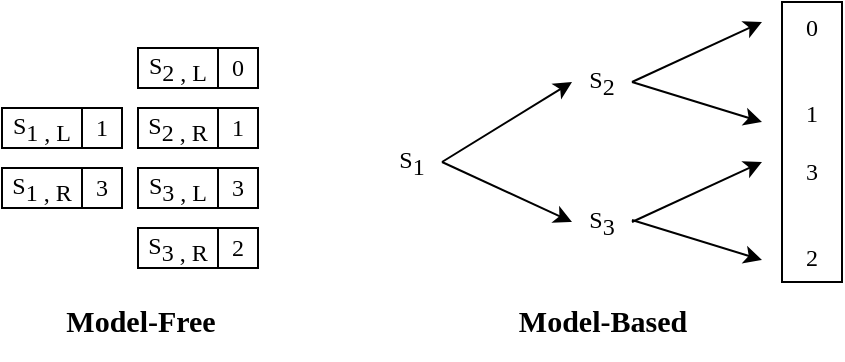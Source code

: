 <mxfile version="20.6.0" type="github">
  <diagram id="vQhc-LN_o8leNg1Mxk0Y" name="Seite-1">
    <mxGraphModel dx="2066" dy="1014" grid="1" gridSize="10" guides="1" tooltips="1" connect="1" arrows="1" fold="1" page="1" pageScale="1" pageWidth="827" pageHeight="1169" math="0" shadow="0">
      <root>
        <mxCell id="0" />
        <mxCell id="1" parent="0" />
        <mxCell id="opA1cYsUA3QZYckgHqJ2-53" value="S&lt;sub style=&quot;font-size: 12px;&quot;&gt;1 , L&lt;/sub&gt;" style="rounded=0;whiteSpace=wrap;html=1;fontSize=12;fontFamily=Times New Roman;" parent="1" vertex="1">
          <mxGeometry x="20" y="80" width="40" height="20" as="geometry" />
        </mxCell>
        <mxCell id="opA1cYsUA3QZYckgHqJ2-54" value="S&lt;sub style=&quot;font-size: 12px;&quot;&gt;1 , R&lt;/sub&gt;" style="rounded=0;whiteSpace=wrap;html=1;fontSize=12;fontFamily=Times New Roman;" parent="1" vertex="1">
          <mxGeometry x="20" y="110" width="40" height="20" as="geometry" />
        </mxCell>
        <mxCell id="opA1cYsUA3QZYckgHqJ2-55" value="S&lt;sub style=&quot;font-size: 12px;&quot;&gt;2 , L&lt;/sub&gt;" style="rounded=0;whiteSpace=wrap;html=1;fontSize=12;fontFamily=Times New Roman;" parent="1" vertex="1">
          <mxGeometry x="88" y="50" width="40" height="20" as="geometry" />
        </mxCell>
        <mxCell id="opA1cYsUA3QZYckgHqJ2-56" value="S&lt;sub style=&quot;font-size: 12px;&quot;&gt;2&amp;nbsp;, R&lt;/sub&gt;" style="rounded=0;whiteSpace=wrap;html=1;fontSize=12;fontFamily=Times New Roman;" parent="1" vertex="1">
          <mxGeometry x="88" y="80" width="40" height="20" as="geometry" />
        </mxCell>
        <mxCell id="opA1cYsUA3QZYckgHqJ2-57" value="S&lt;sub style=&quot;font-size: 12px;&quot;&gt;3&amp;nbsp;, L&lt;/sub&gt;" style="rounded=0;whiteSpace=wrap;html=1;fontSize=12;fontFamily=Times New Roman;" parent="1" vertex="1">
          <mxGeometry x="88" y="110" width="40" height="20" as="geometry" />
        </mxCell>
        <mxCell id="opA1cYsUA3QZYckgHqJ2-58" value="S&lt;sub style=&quot;font-size: 12px;&quot;&gt;3&amp;nbsp;, R&lt;/sub&gt;" style="rounded=0;whiteSpace=wrap;html=1;fontSize=12;fontFamily=Times New Roman;" parent="1" vertex="1">
          <mxGeometry x="88" y="140" width="40" height="20" as="geometry" />
        </mxCell>
        <mxCell id="opA1cYsUA3QZYckgHqJ2-59" value="1" style="whiteSpace=wrap;html=1;aspect=fixed;fontSize=12;fontFamily=Times New Roman;" parent="1" vertex="1">
          <mxGeometry x="60" y="80" width="20" height="20" as="geometry" />
        </mxCell>
        <mxCell id="opA1cYsUA3QZYckgHqJ2-60" value="3" style="whiteSpace=wrap;html=1;aspect=fixed;fontSize=12;fontFamily=Times New Roman;" parent="1" vertex="1">
          <mxGeometry x="60" y="110" width="20" height="20" as="geometry" />
        </mxCell>
        <mxCell id="opA1cYsUA3QZYckgHqJ2-61" value="0" style="whiteSpace=wrap;html=1;aspect=fixed;fontSize=12;fontFamily=Times New Roman;" parent="1" vertex="1">
          <mxGeometry x="128" y="50" width="20" height="20" as="geometry" />
        </mxCell>
        <mxCell id="opA1cYsUA3QZYckgHqJ2-62" value="1" style="whiteSpace=wrap;html=1;aspect=fixed;fontSize=12;fontFamily=Times New Roman;" parent="1" vertex="1">
          <mxGeometry x="128" y="80" width="20" height="20" as="geometry" />
        </mxCell>
        <mxCell id="opA1cYsUA3QZYckgHqJ2-63" value="3" style="whiteSpace=wrap;html=1;aspect=fixed;fontSize=12;fontFamily=Times New Roman;" parent="1" vertex="1">
          <mxGeometry x="128" y="110" width="20" height="20" as="geometry" />
        </mxCell>
        <mxCell id="opA1cYsUA3QZYckgHqJ2-64" value="2" style="whiteSpace=wrap;html=1;aspect=fixed;fontSize=12;fontFamily=Times New Roman;" parent="1" vertex="1">
          <mxGeometry x="128" y="140" width="20" height="20" as="geometry" />
        </mxCell>
        <mxCell id="opA1cYsUA3QZYckgHqJ2-65" value="&lt;font style=&quot;font-size: 15px;&quot;&gt;Model-Free&lt;/font&gt;" style="text;strokeColor=none;fillColor=none;html=1;fontSize=15;fontStyle=1;verticalAlign=middle;align=center;fontFamily=Times New Roman;" parent="1" vertex="1">
          <mxGeometry x="39" y="166" width="100" height="40" as="geometry" />
        </mxCell>
        <mxCell id="opA1cYsUA3QZYckgHqJ2-66" value="&lt;font style=&quot;font-size: 15px;&quot;&gt;Model-Based&lt;/font&gt;" style="text;strokeColor=none;fillColor=none;html=1;fontSize=15;fontStyle=1;verticalAlign=middle;align=center;fontFamily=Times New Roman;" parent="1" vertex="1">
          <mxGeometry x="270" y="166" width="100" height="40" as="geometry" />
        </mxCell>
        <mxCell id="JH3MhuxvR2pmWHtQqcPl-2" value="&lt;font style=&quot;font-size: 12px;&quot;&gt;S&lt;/font&gt;&lt;sub style=&quot;font-size: 12px;&quot;&gt;&lt;font style=&quot;font-size: 12px;&quot;&gt;1&lt;/font&gt;&lt;br style=&quot;font-size: 12px;&quot;&gt;&lt;/sub&gt;" style="text;html=1;strokeColor=none;fillColor=none;align=center;verticalAlign=middle;whiteSpace=wrap;rounded=0;fontSize=12;fontFamily=Times New Roman;" parent="1" vertex="1">
          <mxGeometry x="210" y="97" width="30" height="20" as="geometry" />
        </mxCell>
        <mxCell id="JH3MhuxvR2pmWHtQqcPl-3" value="&lt;span style=&quot;font-size: 12px;&quot;&gt;S&lt;sub style=&quot;font-size: 12px;&quot;&gt;2&lt;/sub&gt;&lt;/span&gt;" style="text;html=1;strokeColor=none;fillColor=none;align=center;verticalAlign=middle;whiteSpace=wrap;rounded=0;fontSize=12;fontFamily=Times New Roman;" parent="1" vertex="1">
          <mxGeometry x="305" y="57" width="30" height="20" as="geometry" />
        </mxCell>
        <mxCell id="JH3MhuxvR2pmWHtQqcPl-6" value="" style="endArrow=classic;html=1;rounded=0;fontSize=12;exitX=1;exitY=0.5;exitDx=0;exitDy=0;entryX=0;entryY=0.5;entryDx=0;entryDy=0;fontFamily=Times New Roman;" parent="1" source="JH3MhuxvR2pmWHtQqcPl-2" target="JH3MhuxvR2pmWHtQqcPl-3" edge="1">
          <mxGeometry width="50" height="50" relative="1" as="geometry">
            <mxPoint x="290" y="267" as="sourcePoint" />
            <mxPoint x="340" y="217" as="targetPoint" />
          </mxGeometry>
        </mxCell>
        <mxCell id="JH3MhuxvR2pmWHtQqcPl-7" value="" style="endArrow=classic;html=1;rounded=0;fontSize=12;exitX=1;exitY=0.5;exitDx=0;exitDy=0;entryX=0;entryY=0.5;entryDx=0;entryDy=0;fontFamily=Times New Roman;" parent="1" source="JH3MhuxvR2pmWHtQqcPl-2" target="JH3MhuxvR2pmWHtQqcPl-8" edge="1">
          <mxGeometry width="50" height="50" relative="1" as="geometry">
            <mxPoint x="290" y="267" as="sourcePoint" />
            <mxPoint x="340" y="217" as="targetPoint" />
          </mxGeometry>
        </mxCell>
        <mxCell id="JH3MhuxvR2pmWHtQqcPl-8" value="&lt;span style=&quot;font-size: 12px;&quot;&gt;S&lt;sub style=&quot;font-size: 12px;&quot;&gt;3&lt;/sub&gt;&lt;/span&gt;" style="text;html=1;strokeColor=none;fillColor=none;align=center;verticalAlign=middle;whiteSpace=wrap;rounded=0;fontSize=12;fontFamily=Times New Roman;" parent="1" vertex="1">
          <mxGeometry x="305" y="127" width="30" height="20" as="geometry" />
        </mxCell>
        <mxCell id="JH3MhuxvR2pmWHtQqcPl-9" value="" style="endArrow=classic;html=1;rounded=0;fontSize=12;exitX=1;exitY=0.5;exitDx=0;exitDy=0;entryX=0;entryY=0.5;entryDx=0;entryDy=0;fontFamily=Times New Roman;" parent="1" edge="1">
          <mxGeometry width="50" height="50" relative="1" as="geometry">
            <mxPoint x="335" y="67" as="sourcePoint" />
            <mxPoint x="400" y="37" as="targetPoint" />
          </mxGeometry>
        </mxCell>
        <mxCell id="JH3MhuxvR2pmWHtQqcPl-10" value="" style="endArrow=classic;html=1;rounded=0;fontSize=12;exitX=1;exitY=0.5;exitDx=0;exitDy=0;entryX=0;entryY=0.5;entryDx=0;entryDy=0;fontFamily=Times New Roman;" parent="1" edge="1">
          <mxGeometry width="50" height="50" relative="1" as="geometry">
            <mxPoint x="335" y="67" as="sourcePoint" />
            <mxPoint x="400" y="87" as="targetPoint" />
          </mxGeometry>
        </mxCell>
        <mxCell id="JH3MhuxvR2pmWHtQqcPl-11" value="" style="endArrow=classic;html=1;rounded=0;fontSize=12;exitX=1;exitY=0.5;exitDx=0;exitDy=0;entryX=0;entryY=0.5;entryDx=0;entryDy=0;fontFamily=Times New Roman;" parent="1" edge="1">
          <mxGeometry width="50" height="50" relative="1" as="geometry">
            <mxPoint x="335" y="137" as="sourcePoint" />
            <mxPoint x="400" y="107" as="targetPoint" />
          </mxGeometry>
        </mxCell>
        <mxCell id="JH3MhuxvR2pmWHtQqcPl-12" value="" style="endArrow=classic;html=1;rounded=0;fontSize=12;exitX=1;exitY=0.5;exitDx=0;exitDy=0;entryX=0;entryY=0.5;entryDx=0;entryDy=0;fontFamily=Times New Roman;" parent="1" edge="1">
          <mxGeometry width="50" height="50" relative="1" as="geometry">
            <mxPoint x="335" y="136" as="sourcePoint" />
            <mxPoint x="400" y="156" as="targetPoint" />
          </mxGeometry>
        </mxCell>
        <mxCell id="JH3MhuxvR2pmWHtQqcPl-13" value="0&lt;br style=&quot;font-size: 12px;&quot;&gt;&lt;br style=&quot;font-size: 12px;&quot;&gt;&lt;br style=&quot;font-size: 12px;&quot;&gt;1&lt;br style=&quot;font-size: 12px;&quot;&gt;&lt;br style=&quot;font-size: 12px;&quot;&gt;3&lt;br style=&quot;font-size: 12px;&quot;&gt;&lt;br style=&quot;font-size: 12px;&quot;&gt;&lt;br style=&quot;font-size: 12px;&quot;&gt;2&lt;br style=&quot;font-size: 12px;&quot;&gt;" style="rounded=0;whiteSpace=wrap;html=1;fontSize=12;fontFamily=Times New Roman;" parent="1" vertex="1">
          <mxGeometry x="410" y="27" width="30" height="140" as="geometry" />
        </mxCell>
      </root>
    </mxGraphModel>
  </diagram>
</mxfile>

